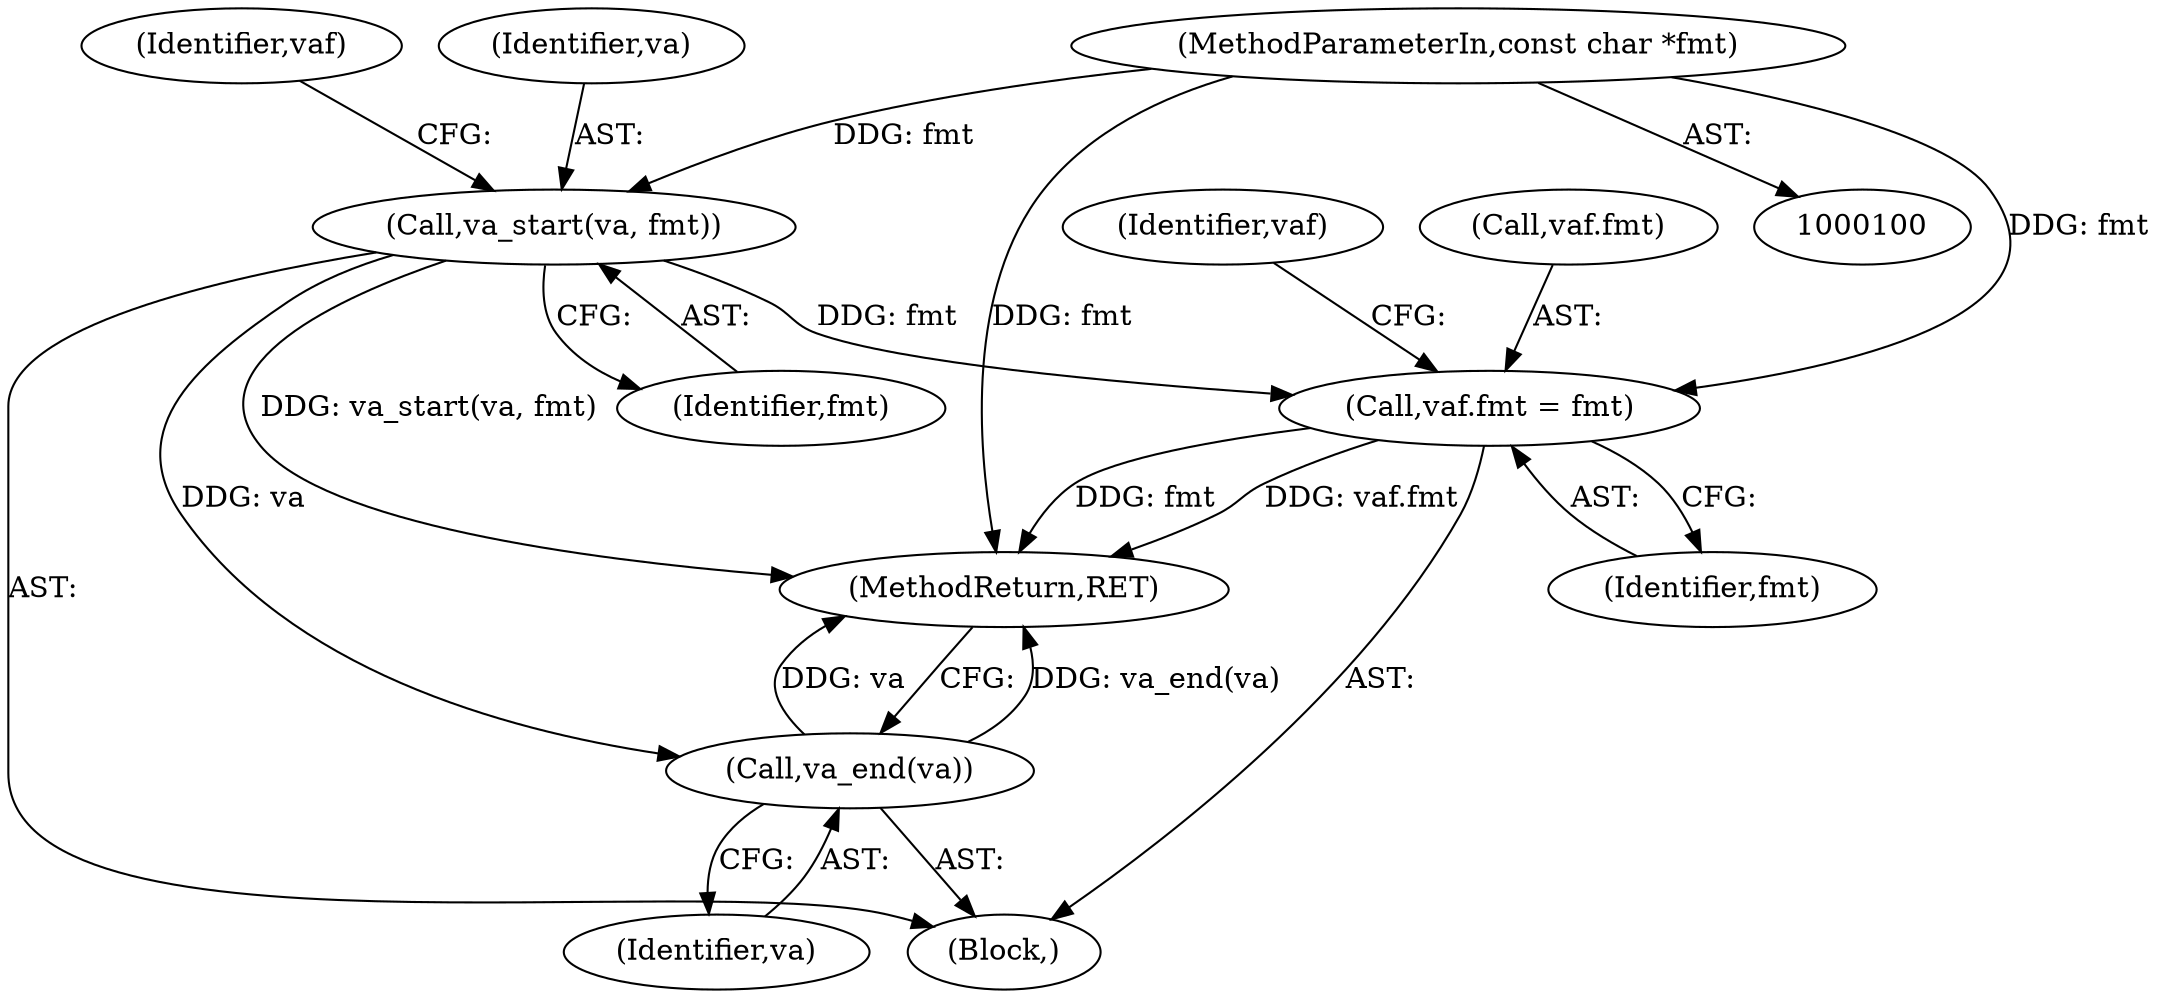 digraph "0_linux_c09581a52765a85f19fc35340127396d5e3379cc_1@pointer" {
"1000108" [label="(Call,va_start(va, fmt))"];
"1000104" [label="(MethodParameterIn,const char *fmt)"];
"1000111" [label="(Call,vaf.fmt = fmt)"];
"1000160" [label="(Call,va_end(va))"];
"1000105" [label="(Block,)"];
"1000115" [label="(Identifier,fmt)"];
"1000113" [label="(Identifier,vaf)"];
"1000118" [label="(Identifier,vaf)"];
"1000111" [label="(Call,vaf.fmt = fmt)"];
"1000108" [label="(Call,va_start(va, fmt))"];
"1000110" [label="(Identifier,fmt)"];
"1000109" [label="(Identifier,va)"];
"1000162" [label="(MethodReturn,RET)"];
"1000104" [label="(MethodParameterIn,const char *fmt)"];
"1000160" [label="(Call,va_end(va))"];
"1000161" [label="(Identifier,va)"];
"1000112" [label="(Call,vaf.fmt)"];
"1000108" -> "1000105"  [label="AST: "];
"1000108" -> "1000110"  [label="CFG: "];
"1000109" -> "1000108"  [label="AST: "];
"1000110" -> "1000108"  [label="AST: "];
"1000113" -> "1000108"  [label="CFG: "];
"1000108" -> "1000162"  [label="DDG: va_start(va, fmt)"];
"1000104" -> "1000108"  [label="DDG: fmt"];
"1000108" -> "1000111"  [label="DDG: fmt"];
"1000108" -> "1000160"  [label="DDG: va"];
"1000104" -> "1000100"  [label="AST: "];
"1000104" -> "1000162"  [label="DDG: fmt"];
"1000104" -> "1000111"  [label="DDG: fmt"];
"1000111" -> "1000105"  [label="AST: "];
"1000111" -> "1000115"  [label="CFG: "];
"1000112" -> "1000111"  [label="AST: "];
"1000115" -> "1000111"  [label="AST: "];
"1000118" -> "1000111"  [label="CFG: "];
"1000111" -> "1000162"  [label="DDG: fmt"];
"1000111" -> "1000162"  [label="DDG: vaf.fmt"];
"1000160" -> "1000105"  [label="AST: "];
"1000160" -> "1000161"  [label="CFG: "];
"1000161" -> "1000160"  [label="AST: "];
"1000162" -> "1000160"  [label="CFG: "];
"1000160" -> "1000162"  [label="DDG: va_end(va)"];
"1000160" -> "1000162"  [label="DDG: va"];
}
